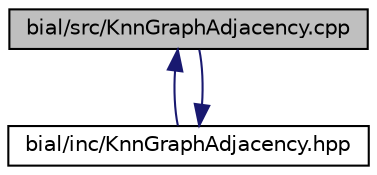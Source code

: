 digraph "bial/src/KnnGraphAdjacency.cpp"
{
  edge [fontname="Helvetica",fontsize="10",labelfontname="Helvetica",labelfontsize="10"];
  node [fontname="Helvetica",fontsize="10",shape=record];
  Node1 [label="bial/src/KnnGraphAdjacency.cpp",height=0.2,width=0.4,color="black", fillcolor="grey75", style="filled", fontcolor="black"];
  Node1 -> Node2 [dir="back",color="midnightblue",fontsize="10",style="solid",fontname="Helvetica"];
  Node2 [label="bial/inc/KnnGraphAdjacency.hpp",height=0.2,width=0.4,color="black", fillcolor="white", style="filled",URL="$_knn_graph_adjacency_8hpp.html"];
  Node2 -> Node1 [dir="back",color="midnightblue",fontsize="10",style="solid",fontname="Helvetica"];
}
